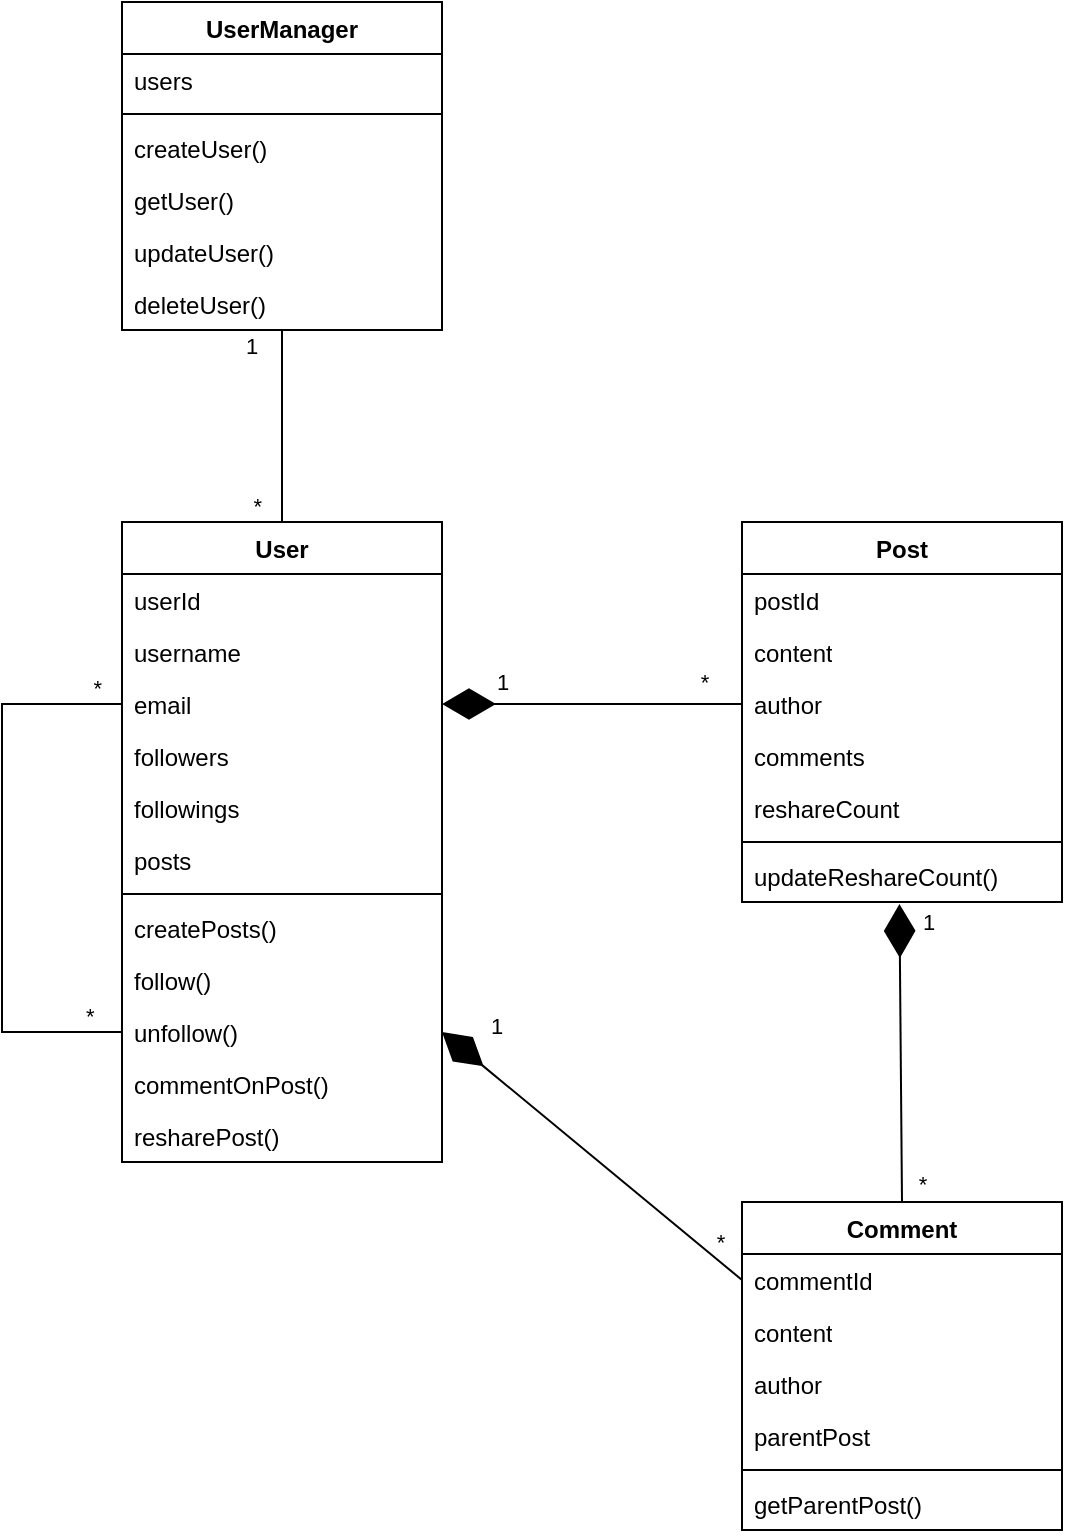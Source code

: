<mxfile version="22.1.5" type="github">
  <diagram name="Page-1" id="UT8CZ-kKXrXBAKMA9dyA">
    <mxGraphModel dx="1149" dy="1531" grid="1" gridSize="10" guides="1" tooltips="1" connect="1" arrows="1" fold="1" page="1" pageScale="1" pageWidth="850" pageHeight="1100" math="0" shadow="0">
      <root>
        <mxCell id="0" />
        <mxCell id="1" parent="0" />
        <mxCell id="s4YndSarPMpqqNExpwYl-1" value="User" style="swimlane;fontStyle=1;align=center;verticalAlign=top;childLayout=stackLayout;horizontal=1;startSize=26;horizontalStack=0;resizeParent=1;resizeParentMax=0;resizeLast=0;collapsible=1;marginBottom=0;whiteSpace=wrap;html=1;" vertex="1" parent="1">
          <mxGeometry x="140" y="220" width="160" height="320" as="geometry" />
        </mxCell>
        <mxCell id="s4YndSarPMpqqNExpwYl-2" value="userId" style="text;strokeColor=none;fillColor=none;align=left;verticalAlign=top;spacingLeft=4;spacingRight=4;overflow=hidden;rotatable=0;points=[[0,0.5],[1,0.5]];portConstraint=eastwest;whiteSpace=wrap;html=1;" vertex="1" parent="s4YndSarPMpqqNExpwYl-1">
          <mxGeometry y="26" width="160" height="26" as="geometry" />
        </mxCell>
        <mxCell id="s4YndSarPMpqqNExpwYl-19" value="username" style="text;strokeColor=none;fillColor=none;align=left;verticalAlign=top;spacingLeft=4;spacingRight=4;overflow=hidden;rotatable=0;points=[[0,0.5],[1,0.5]];portConstraint=eastwest;whiteSpace=wrap;html=1;" vertex="1" parent="s4YndSarPMpqqNExpwYl-1">
          <mxGeometry y="52" width="160" height="26" as="geometry" />
        </mxCell>
        <mxCell id="s4YndSarPMpqqNExpwYl-20" value="email" style="text;strokeColor=none;fillColor=none;align=left;verticalAlign=top;spacingLeft=4;spacingRight=4;overflow=hidden;rotatable=0;points=[[0,0.5],[1,0.5]];portConstraint=eastwest;whiteSpace=wrap;html=1;" vertex="1" parent="s4YndSarPMpqqNExpwYl-1">
          <mxGeometry y="78" width="160" height="26" as="geometry" />
        </mxCell>
        <mxCell id="s4YndSarPMpqqNExpwYl-94" value="followers" style="text;strokeColor=none;fillColor=none;align=left;verticalAlign=top;spacingLeft=4;spacingRight=4;overflow=hidden;rotatable=0;points=[[0,0.5],[1,0.5]];portConstraint=eastwest;whiteSpace=wrap;html=1;" vertex="1" parent="s4YndSarPMpqqNExpwYl-1">
          <mxGeometry y="104" width="160" height="26" as="geometry" />
        </mxCell>
        <mxCell id="s4YndSarPMpqqNExpwYl-95" value="followings" style="text;strokeColor=none;fillColor=none;align=left;verticalAlign=top;spacingLeft=4;spacingRight=4;overflow=hidden;rotatable=0;points=[[0,0.5],[1,0.5]];portConstraint=eastwest;whiteSpace=wrap;html=1;" vertex="1" parent="s4YndSarPMpqqNExpwYl-1">
          <mxGeometry y="130" width="160" height="26" as="geometry" />
        </mxCell>
        <mxCell id="s4YndSarPMpqqNExpwYl-18" value="posts" style="text;strokeColor=none;fillColor=none;align=left;verticalAlign=top;spacingLeft=4;spacingRight=4;overflow=hidden;rotatable=0;points=[[0,0.5],[1,0.5]];portConstraint=eastwest;whiteSpace=wrap;html=1;" vertex="1" parent="s4YndSarPMpqqNExpwYl-1">
          <mxGeometry y="156" width="160" height="26" as="geometry" />
        </mxCell>
        <mxCell id="s4YndSarPMpqqNExpwYl-3" value="" style="line;strokeWidth=1;fillColor=none;align=left;verticalAlign=middle;spacingTop=-1;spacingLeft=3;spacingRight=3;rotatable=0;labelPosition=right;points=[];portConstraint=eastwest;strokeColor=inherit;" vertex="1" parent="s4YndSarPMpqqNExpwYl-1">
          <mxGeometry y="182" width="160" height="8" as="geometry" />
        </mxCell>
        <mxCell id="s4YndSarPMpqqNExpwYl-4" value="createPosts()" style="text;strokeColor=none;fillColor=none;align=left;verticalAlign=top;spacingLeft=4;spacingRight=4;overflow=hidden;rotatable=0;points=[[0,0.5],[1,0.5]];portConstraint=eastwest;whiteSpace=wrap;html=1;" vertex="1" parent="s4YndSarPMpqqNExpwYl-1">
          <mxGeometry y="190" width="160" height="26" as="geometry" />
        </mxCell>
        <mxCell id="s4YndSarPMpqqNExpwYl-22" value="follow()" style="text;strokeColor=none;fillColor=none;align=left;verticalAlign=top;spacingLeft=4;spacingRight=4;overflow=hidden;rotatable=0;points=[[0,0.5],[1,0.5]];portConstraint=eastwest;whiteSpace=wrap;html=1;" vertex="1" parent="s4YndSarPMpqqNExpwYl-1">
          <mxGeometry y="216" width="160" height="26" as="geometry" />
        </mxCell>
        <mxCell id="s4YndSarPMpqqNExpwYl-23" value="unfollow()" style="text;strokeColor=none;fillColor=none;align=left;verticalAlign=top;spacingLeft=4;spacingRight=4;overflow=hidden;rotatable=0;points=[[0,0.5],[1,0.5]];portConstraint=eastwest;whiteSpace=wrap;html=1;" vertex="1" parent="s4YndSarPMpqqNExpwYl-1">
          <mxGeometry y="242" width="160" height="26" as="geometry" />
        </mxCell>
        <mxCell id="s4YndSarPMpqqNExpwYl-24" value="commentOnPost()" style="text;strokeColor=none;fillColor=none;align=left;verticalAlign=top;spacingLeft=4;spacingRight=4;overflow=hidden;rotatable=0;points=[[0,0.5],[1,0.5]];portConstraint=eastwest;whiteSpace=wrap;html=1;" vertex="1" parent="s4YndSarPMpqqNExpwYl-1">
          <mxGeometry y="268" width="160" height="26" as="geometry" />
        </mxCell>
        <mxCell id="s4YndSarPMpqqNExpwYl-25" value="resharePost()" style="text;strokeColor=none;fillColor=none;align=left;verticalAlign=top;spacingLeft=4;spacingRight=4;overflow=hidden;rotatable=0;points=[[0,0.5],[1,0.5]];portConstraint=eastwest;whiteSpace=wrap;html=1;" vertex="1" parent="s4YndSarPMpqqNExpwYl-1">
          <mxGeometry y="294" width="160" height="26" as="geometry" />
        </mxCell>
        <mxCell id="s4YndSarPMpqqNExpwYl-100" value="" style="endArrow=none;html=1;edgeStyle=orthogonalEdgeStyle;rounded=0;exitX=0;exitY=0.5;exitDx=0;exitDy=0;entryX=0;entryY=0.5;entryDx=0;entryDy=0;" edge="1" parent="s4YndSarPMpqqNExpwYl-1" source="s4YndSarPMpqqNExpwYl-23" target="s4YndSarPMpqqNExpwYl-20">
          <mxGeometry relative="1" as="geometry">
            <mxPoint x="-220" y="150" as="sourcePoint" />
            <mxPoint x="-70" y="202" as="targetPoint" />
            <Array as="points">
              <mxPoint x="-60" y="255" />
              <mxPoint x="-60" y="91" />
            </Array>
          </mxGeometry>
        </mxCell>
        <mxCell id="s4YndSarPMpqqNExpwYl-101" value="*" style="edgeLabel;resizable=0;html=1;align=left;verticalAlign=bottom;" connectable="0" vertex="1" parent="s4YndSarPMpqqNExpwYl-100">
          <mxGeometry x="-1" relative="1" as="geometry">
            <mxPoint x="-20" as="offset" />
          </mxGeometry>
        </mxCell>
        <mxCell id="s4YndSarPMpqqNExpwYl-102" value="*" style="edgeLabel;resizable=0;html=1;align=right;verticalAlign=bottom;" connectable="0" vertex="1" parent="s4YndSarPMpqqNExpwYl-100">
          <mxGeometry x="1" relative="1" as="geometry">
            <mxPoint x="-10" as="offset" />
          </mxGeometry>
        </mxCell>
        <mxCell id="s4YndSarPMpqqNExpwYl-5" value="Comment" style="swimlane;fontStyle=1;align=center;verticalAlign=top;childLayout=stackLayout;horizontal=1;startSize=26;horizontalStack=0;resizeParent=1;resizeParentMax=0;resizeLast=0;collapsible=1;marginBottom=0;whiteSpace=wrap;html=1;" vertex="1" parent="1">
          <mxGeometry x="450" y="560" width="160" height="164" as="geometry" />
        </mxCell>
        <mxCell id="s4YndSarPMpqqNExpwYl-6" value="commentId" style="text;strokeColor=none;fillColor=none;align=left;verticalAlign=top;spacingLeft=4;spacingRight=4;overflow=hidden;rotatable=0;points=[[0,0.5],[1,0.5]];portConstraint=eastwest;whiteSpace=wrap;html=1;" vertex="1" parent="s4YndSarPMpqqNExpwYl-5">
          <mxGeometry y="26" width="160" height="26" as="geometry" />
        </mxCell>
        <mxCell id="s4YndSarPMpqqNExpwYl-123" value="content" style="text;strokeColor=none;fillColor=none;align=left;verticalAlign=top;spacingLeft=4;spacingRight=4;overflow=hidden;rotatable=0;points=[[0,0.5],[1,0.5]];portConstraint=eastwest;whiteSpace=wrap;html=1;" vertex="1" parent="s4YndSarPMpqqNExpwYl-5">
          <mxGeometry y="52" width="160" height="26" as="geometry" />
        </mxCell>
        <mxCell id="s4YndSarPMpqqNExpwYl-124" value="author" style="text;strokeColor=none;fillColor=none;align=left;verticalAlign=top;spacingLeft=4;spacingRight=4;overflow=hidden;rotatable=0;points=[[0,0.5],[1,0.5]];portConstraint=eastwest;whiteSpace=wrap;html=1;" vertex="1" parent="s4YndSarPMpqqNExpwYl-5">
          <mxGeometry y="78" width="160" height="26" as="geometry" />
        </mxCell>
        <mxCell id="s4YndSarPMpqqNExpwYl-125" value="parentPost" style="text;strokeColor=none;fillColor=none;align=left;verticalAlign=top;spacingLeft=4;spacingRight=4;overflow=hidden;rotatable=0;points=[[0,0.5],[1,0.5]];portConstraint=eastwest;whiteSpace=wrap;html=1;" vertex="1" parent="s4YndSarPMpqqNExpwYl-5">
          <mxGeometry y="104" width="160" height="26" as="geometry" />
        </mxCell>
        <mxCell id="s4YndSarPMpqqNExpwYl-7" value="" style="line;strokeWidth=1;fillColor=none;align=left;verticalAlign=middle;spacingTop=-1;spacingLeft=3;spacingRight=3;rotatable=0;labelPosition=right;points=[];portConstraint=eastwest;strokeColor=inherit;" vertex="1" parent="s4YndSarPMpqqNExpwYl-5">
          <mxGeometry y="130" width="160" height="8" as="geometry" />
        </mxCell>
        <mxCell id="s4YndSarPMpqqNExpwYl-8" value="getParentPost()" style="text;strokeColor=none;fillColor=none;align=left;verticalAlign=top;spacingLeft=4;spacingRight=4;overflow=hidden;rotatable=0;points=[[0,0.5],[1,0.5]];portConstraint=eastwest;whiteSpace=wrap;html=1;" vertex="1" parent="s4YndSarPMpqqNExpwYl-5">
          <mxGeometry y="138" width="160" height="26" as="geometry" />
        </mxCell>
        <mxCell id="s4YndSarPMpqqNExpwYl-26" value="Post" style="swimlane;fontStyle=1;align=center;verticalAlign=top;childLayout=stackLayout;horizontal=1;startSize=26;horizontalStack=0;resizeParent=1;resizeParentMax=0;resizeLast=0;collapsible=1;marginBottom=0;whiteSpace=wrap;html=1;" vertex="1" parent="1">
          <mxGeometry x="450" y="220" width="160" height="190" as="geometry" />
        </mxCell>
        <mxCell id="s4YndSarPMpqqNExpwYl-27" value="postId" style="text;strokeColor=none;fillColor=none;align=left;verticalAlign=top;spacingLeft=4;spacingRight=4;overflow=hidden;rotatable=0;points=[[0,0.5],[1,0.5]];portConstraint=eastwest;whiteSpace=wrap;html=1;" vertex="1" parent="s4YndSarPMpqqNExpwYl-26">
          <mxGeometry y="26" width="160" height="26" as="geometry" />
        </mxCell>
        <mxCell id="s4YndSarPMpqqNExpwYl-28" value="content" style="text;strokeColor=none;fillColor=none;align=left;verticalAlign=top;spacingLeft=4;spacingRight=4;overflow=hidden;rotatable=0;points=[[0,0.5],[1,0.5]];portConstraint=eastwest;whiteSpace=wrap;html=1;" vertex="1" parent="s4YndSarPMpqqNExpwYl-26">
          <mxGeometry y="52" width="160" height="26" as="geometry" />
        </mxCell>
        <mxCell id="s4YndSarPMpqqNExpwYl-29" value="author" style="text;strokeColor=none;fillColor=none;align=left;verticalAlign=top;spacingLeft=4;spacingRight=4;overflow=hidden;rotatable=0;points=[[0,0.5],[1,0.5]];portConstraint=eastwest;whiteSpace=wrap;html=1;" vertex="1" parent="s4YndSarPMpqqNExpwYl-26">
          <mxGeometry y="78" width="160" height="26" as="geometry" />
        </mxCell>
        <mxCell id="s4YndSarPMpqqNExpwYl-30" value="comments" style="text;strokeColor=none;fillColor=none;align=left;verticalAlign=top;spacingLeft=4;spacingRight=4;overflow=hidden;rotatable=0;points=[[0,0.5],[1,0.5]];portConstraint=eastwest;whiteSpace=wrap;html=1;" vertex="1" parent="s4YndSarPMpqqNExpwYl-26">
          <mxGeometry y="104" width="160" height="26" as="geometry" />
        </mxCell>
        <mxCell id="s4YndSarPMpqqNExpwYl-32" value="reshareCount" style="text;strokeColor=none;fillColor=none;align=left;verticalAlign=top;spacingLeft=4;spacingRight=4;overflow=hidden;rotatable=0;points=[[0,0.5],[1,0.5]];portConstraint=eastwest;whiteSpace=wrap;html=1;" vertex="1" parent="s4YndSarPMpqqNExpwYl-26">
          <mxGeometry y="130" width="160" height="26" as="geometry" />
        </mxCell>
        <mxCell id="s4YndSarPMpqqNExpwYl-31" value="" style="line;strokeWidth=1;fillColor=none;align=left;verticalAlign=middle;spacingTop=-1;spacingLeft=3;spacingRight=3;rotatable=0;labelPosition=right;points=[];portConstraint=eastwest;strokeColor=inherit;" vertex="1" parent="s4YndSarPMpqqNExpwYl-26">
          <mxGeometry y="156" width="160" height="8" as="geometry" />
        </mxCell>
        <mxCell id="s4YndSarPMpqqNExpwYl-33" value="updateReshareCount()" style="text;strokeColor=none;fillColor=none;align=left;verticalAlign=top;spacingLeft=4;spacingRight=4;overflow=hidden;rotatable=0;points=[[0,0.5],[1,0.5]];portConstraint=eastwest;whiteSpace=wrap;html=1;" vertex="1" parent="s4YndSarPMpqqNExpwYl-26">
          <mxGeometry y="164" width="160" height="26" as="geometry" />
        </mxCell>
        <mxCell id="s4YndSarPMpqqNExpwYl-48" value="UserManager" style="swimlane;fontStyle=1;align=center;verticalAlign=top;childLayout=stackLayout;horizontal=1;startSize=26;horizontalStack=0;resizeParent=1;resizeParentMax=0;resizeLast=0;collapsible=1;marginBottom=0;whiteSpace=wrap;html=1;" vertex="1" parent="1">
          <mxGeometry x="140" y="-40" width="160" height="164" as="geometry" />
        </mxCell>
        <mxCell id="s4YndSarPMpqqNExpwYl-49" value="users" style="text;strokeColor=none;fillColor=none;align=left;verticalAlign=top;spacingLeft=4;spacingRight=4;overflow=hidden;rotatable=0;points=[[0,0.5],[1,0.5]];portConstraint=eastwest;whiteSpace=wrap;html=1;" vertex="1" parent="s4YndSarPMpqqNExpwYl-48">
          <mxGeometry y="26" width="160" height="26" as="geometry" />
        </mxCell>
        <mxCell id="s4YndSarPMpqqNExpwYl-53" value="" style="line;strokeWidth=1;fillColor=none;align=left;verticalAlign=middle;spacingTop=-1;spacingLeft=3;spacingRight=3;rotatable=0;labelPosition=right;points=[];portConstraint=eastwest;strokeColor=inherit;" vertex="1" parent="s4YndSarPMpqqNExpwYl-48">
          <mxGeometry y="52" width="160" height="8" as="geometry" />
        </mxCell>
        <mxCell id="s4YndSarPMpqqNExpwYl-54" value="createUser()" style="text;strokeColor=none;fillColor=none;align=left;verticalAlign=top;spacingLeft=4;spacingRight=4;overflow=hidden;rotatable=0;points=[[0,0.5],[1,0.5]];portConstraint=eastwest;whiteSpace=wrap;html=1;" vertex="1" parent="s4YndSarPMpqqNExpwYl-48">
          <mxGeometry y="60" width="160" height="26" as="geometry" />
        </mxCell>
        <mxCell id="s4YndSarPMpqqNExpwYl-55" value="getUser()" style="text;strokeColor=none;fillColor=none;align=left;verticalAlign=top;spacingLeft=4;spacingRight=4;overflow=hidden;rotatable=0;points=[[0,0.5],[1,0.5]];portConstraint=eastwest;whiteSpace=wrap;html=1;" vertex="1" parent="s4YndSarPMpqqNExpwYl-48">
          <mxGeometry y="86" width="160" height="26" as="geometry" />
        </mxCell>
        <mxCell id="s4YndSarPMpqqNExpwYl-56" value="updateUser()" style="text;strokeColor=none;fillColor=none;align=left;verticalAlign=top;spacingLeft=4;spacingRight=4;overflow=hidden;rotatable=0;points=[[0,0.5],[1,0.5]];portConstraint=eastwest;whiteSpace=wrap;html=1;" vertex="1" parent="s4YndSarPMpqqNExpwYl-48">
          <mxGeometry y="112" width="160" height="26" as="geometry" />
        </mxCell>
        <mxCell id="s4YndSarPMpqqNExpwYl-57" value="deleteUser()" style="text;strokeColor=none;fillColor=none;align=left;verticalAlign=top;spacingLeft=4;spacingRight=4;overflow=hidden;rotatable=0;points=[[0,0.5],[1,0.5]];portConstraint=eastwest;whiteSpace=wrap;html=1;" vertex="1" parent="s4YndSarPMpqqNExpwYl-48">
          <mxGeometry y="138" width="160" height="26" as="geometry" />
        </mxCell>
        <mxCell id="s4YndSarPMpqqNExpwYl-106" value="" style="endArrow=none;html=1;edgeStyle=orthogonalEdgeStyle;rounded=0;exitX=0.5;exitY=1;exitDx=0;exitDy=0;entryX=0.5;entryY=0;entryDx=0;entryDy=0;" edge="1" parent="1" source="s4YndSarPMpqqNExpwYl-48" target="s4YndSarPMpqqNExpwYl-1">
          <mxGeometry relative="1" as="geometry">
            <mxPoint x="240" y="170" as="sourcePoint" />
            <mxPoint x="390" y="170" as="targetPoint" />
          </mxGeometry>
        </mxCell>
        <mxCell id="s4YndSarPMpqqNExpwYl-107" value="1" style="edgeLabel;resizable=0;html=1;align=left;verticalAlign=bottom;" connectable="0" vertex="1" parent="s4YndSarPMpqqNExpwYl-106">
          <mxGeometry x="-1" relative="1" as="geometry">
            <mxPoint x="-20" y="16" as="offset" />
          </mxGeometry>
        </mxCell>
        <mxCell id="s4YndSarPMpqqNExpwYl-108" value="*" style="edgeLabel;resizable=0;html=1;align=right;verticalAlign=bottom;" connectable="0" vertex="1" parent="s4YndSarPMpqqNExpwYl-106">
          <mxGeometry x="1" relative="1" as="geometry">
            <mxPoint x="-10" as="offset" />
          </mxGeometry>
        </mxCell>
        <mxCell id="s4YndSarPMpqqNExpwYl-111" value="" style="endArrow=diamondThin;endFill=1;endSize=24;html=1;rounded=0;entryX=1;entryY=0.5;entryDx=0;entryDy=0;exitX=0;exitY=0.5;exitDx=0;exitDy=0;" edge="1" parent="1" source="s4YndSarPMpqqNExpwYl-29" target="s4YndSarPMpqqNExpwYl-20">
          <mxGeometry width="160" relative="1" as="geometry">
            <mxPoint x="420" y="440" as="sourcePoint" />
            <mxPoint x="360" y="340" as="targetPoint" />
          </mxGeometry>
        </mxCell>
        <mxCell id="s4YndSarPMpqqNExpwYl-114" value="1" style="edgeLabel;html=1;align=center;verticalAlign=middle;resizable=0;points=[];" vertex="1" connectable="0" parent="s4YndSarPMpqqNExpwYl-111">
          <mxGeometry x="0.853" y="5" relative="1" as="geometry">
            <mxPoint x="19" y="-16" as="offset" />
          </mxGeometry>
        </mxCell>
        <mxCell id="s4YndSarPMpqqNExpwYl-116" value="*" style="edgeLabel;html=1;align=center;verticalAlign=middle;resizable=0;points=[];" vertex="1" connectable="0" parent="s4YndSarPMpqqNExpwYl-111">
          <mxGeometry x="0.829" y="3" relative="1" as="geometry">
            <mxPoint x="118" y="-14" as="offset" />
          </mxGeometry>
        </mxCell>
        <mxCell id="s4YndSarPMpqqNExpwYl-117" value="" style="endArrow=diamondThin;endFill=1;endSize=24;html=1;rounded=0;entryX=1;entryY=0.5;entryDx=0;entryDy=0;exitX=0;exitY=0.5;exitDx=0;exitDy=0;" edge="1" parent="1" source="s4YndSarPMpqqNExpwYl-6" target="s4YndSarPMpqqNExpwYl-23">
          <mxGeometry width="160" relative="1" as="geometry">
            <mxPoint x="460" y="460" as="sourcePoint" />
            <mxPoint x="310" y="460" as="targetPoint" />
          </mxGeometry>
        </mxCell>
        <mxCell id="s4YndSarPMpqqNExpwYl-118" value="1" style="edgeLabel;html=1;align=center;verticalAlign=middle;resizable=0;points=[];" vertex="1" connectable="0" parent="s4YndSarPMpqqNExpwYl-117">
          <mxGeometry x="0.853" y="5" relative="1" as="geometry">
            <mxPoint x="19" y="-16" as="offset" />
          </mxGeometry>
        </mxCell>
        <mxCell id="s4YndSarPMpqqNExpwYl-119" value="*" style="edgeLabel;html=1;align=center;verticalAlign=middle;resizable=0;points=[];" vertex="1" connectable="0" parent="s4YndSarPMpqqNExpwYl-117">
          <mxGeometry x="0.829" y="3" relative="1" as="geometry">
            <mxPoint x="128" y="92" as="offset" />
          </mxGeometry>
        </mxCell>
        <mxCell id="s4YndSarPMpqqNExpwYl-120" value="" style="endArrow=diamondThin;endFill=1;endSize=24;html=1;rounded=0;entryX=0.492;entryY=1.038;entryDx=0;entryDy=0;exitX=0.5;exitY=0;exitDx=0;exitDy=0;entryPerimeter=0;" edge="1" parent="1" source="s4YndSarPMpqqNExpwYl-5" target="s4YndSarPMpqqNExpwYl-33">
          <mxGeometry width="160" relative="1" as="geometry">
            <mxPoint x="540" y="440" as="sourcePoint" />
            <mxPoint x="390" y="440" as="targetPoint" />
          </mxGeometry>
        </mxCell>
        <mxCell id="s4YndSarPMpqqNExpwYl-121" value="1" style="edgeLabel;html=1;align=center;verticalAlign=middle;resizable=0;points=[];" vertex="1" connectable="0" parent="s4YndSarPMpqqNExpwYl-120">
          <mxGeometry x="0.853" y="5" relative="1" as="geometry">
            <mxPoint x="19" y="-2" as="offset" />
          </mxGeometry>
        </mxCell>
        <mxCell id="s4YndSarPMpqqNExpwYl-122" value="*" style="edgeLabel;html=1;align=center;verticalAlign=middle;resizable=0;points=[];" vertex="1" connectable="0" parent="s4YndSarPMpqqNExpwYl-120">
          <mxGeometry x="0.829" y="3" relative="1" as="geometry">
            <mxPoint x="14" y="127" as="offset" />
          </mxGeometry>
        </mxCell>
      </root>
    </mxGraphModel>
  </diagram>
</mxfile>
